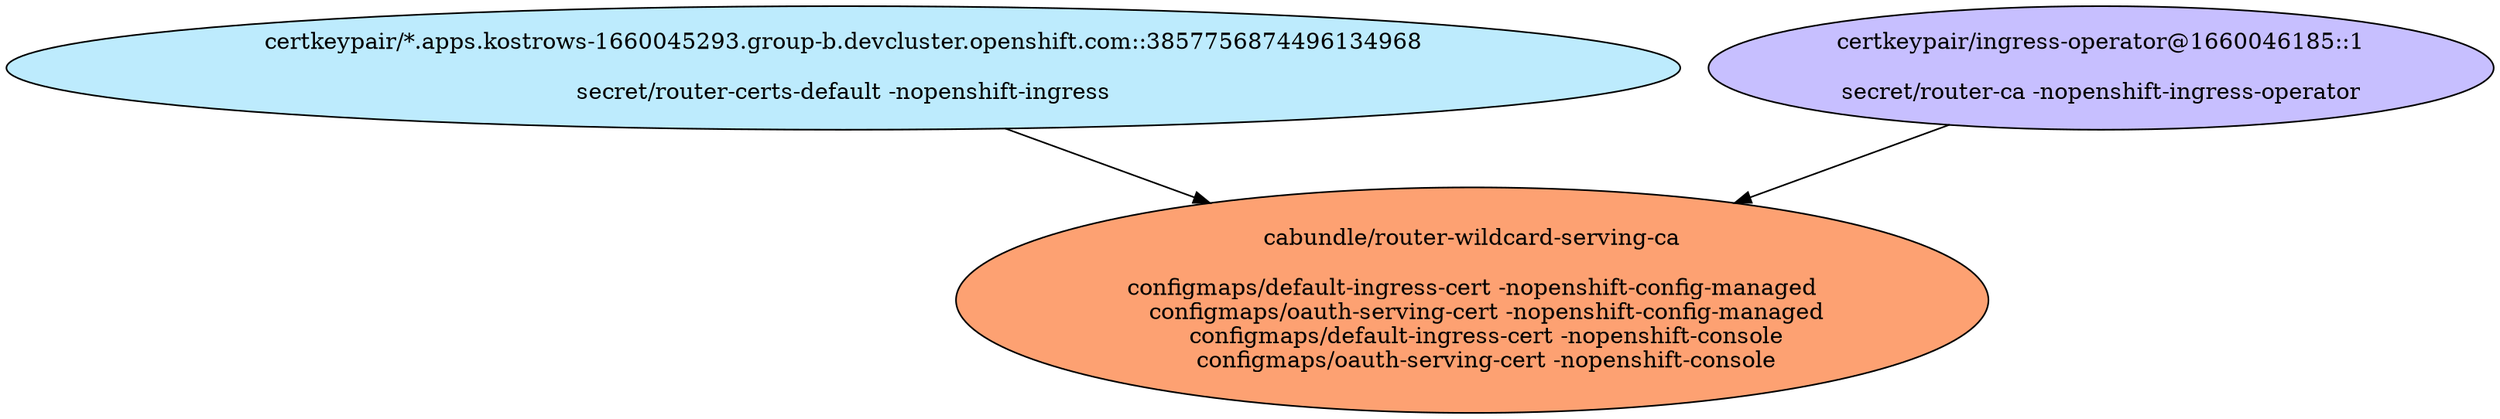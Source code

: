 digraph "Local Certificate" {
  // Node definitions.
  0 [
    label="certkeypair/*.apps.kostrows-1660045293.group-b.devcluster.openshift.com::3857756874496134968\n\nsecret/router-certs-default -nopenshift-ingress\n"
    style=filled
    fillcolor="#bdebfd"
  ];
  1 [
    label="certkeypair/ingress-operator@1660046185::1\n\nsecret/router-ca -nopenshift-ingress-operator\n"
    style=filled
    fillcolor="#c7bfff"
  ];
  11 [
    label="cabundle/router-wildcard-serving-ca\n\nconfigmaps/default-ingress-cert -nopenshift-config-managed\n    configmaps/oauth-serving-cert -nopenshift-config-managed\n    configmaps/default-ingress-cert -nopenshift-console\n    configmaps/oauth-serving-cert -nopenshift-console\n"
    style=filled
    fillcolor="#fda172"
  ];

  // Edge definitions.
  0 -> 11;
  1 -> 11;
}